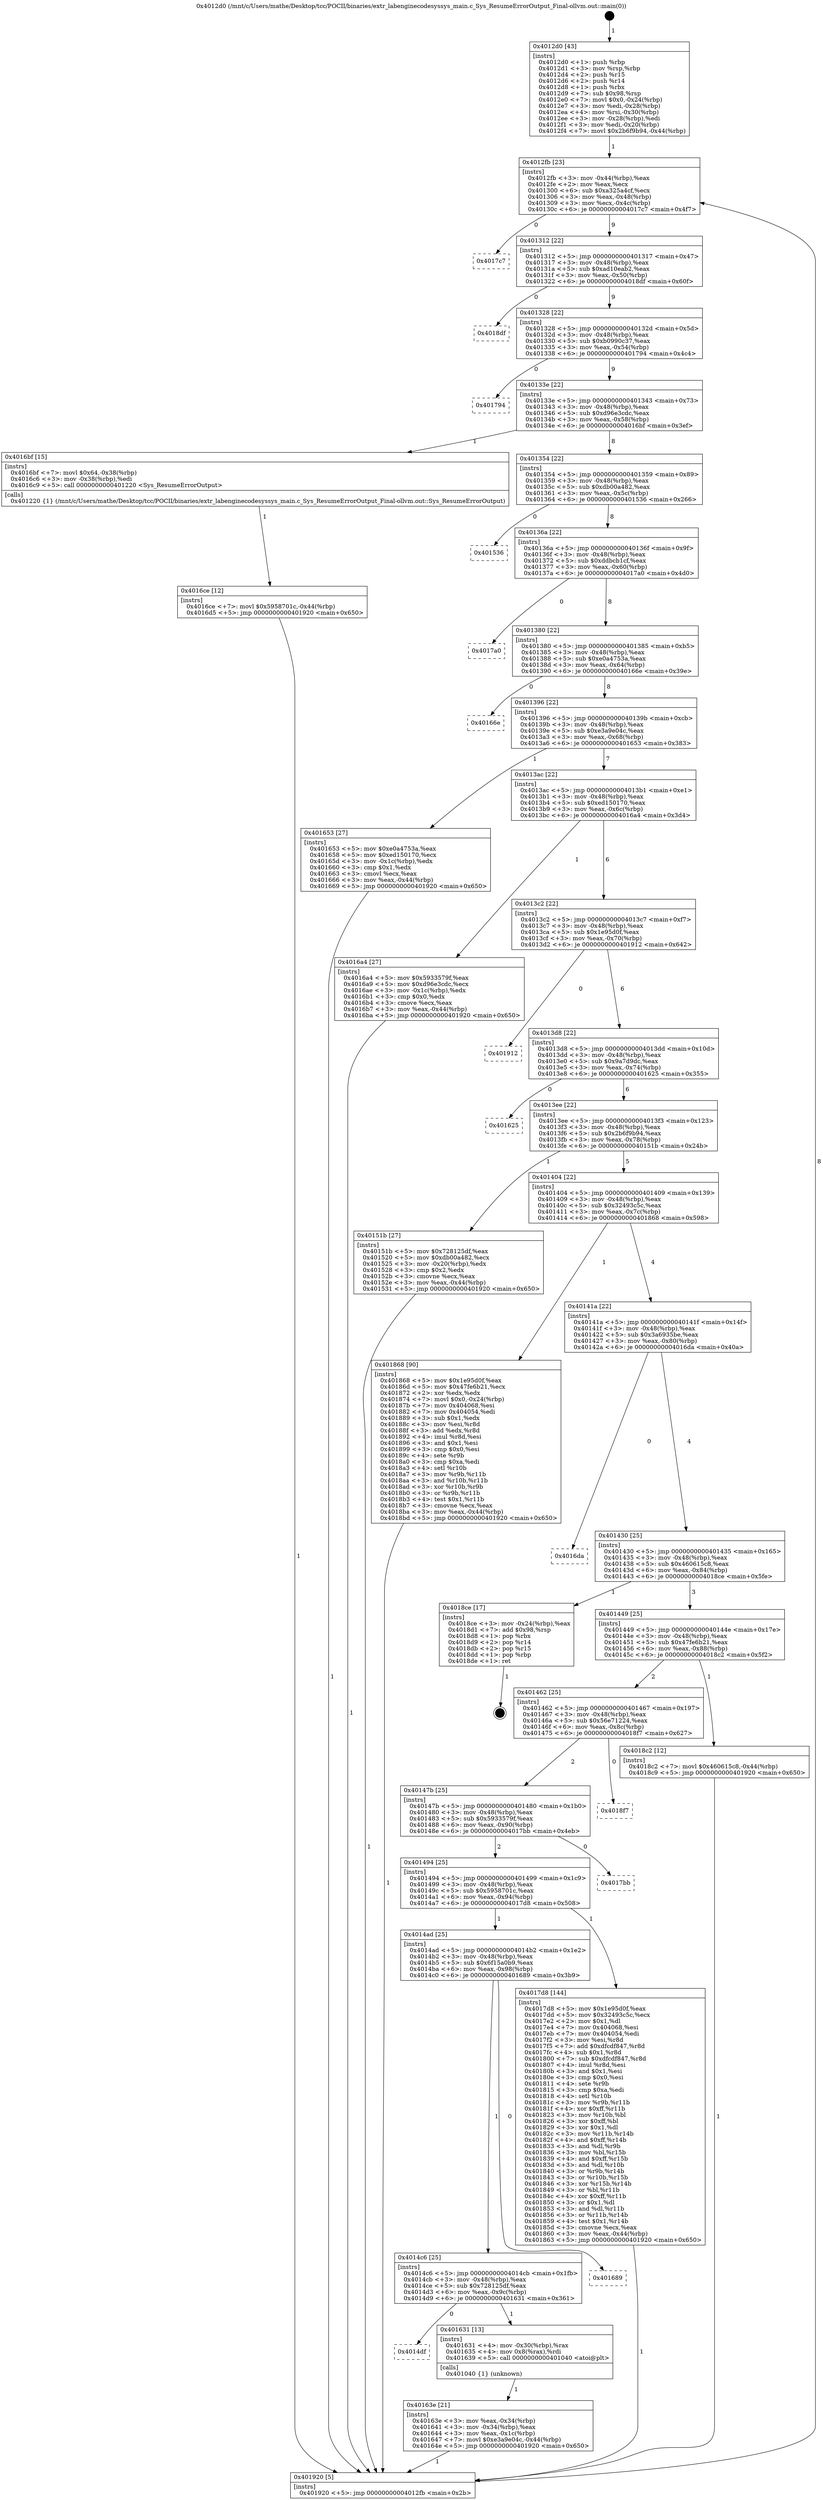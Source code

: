 digraph "0x4012d0" {
  label = "0x4012d0 (/mnt/c/Users/mathe/Desktop/tcc/POCII/binaries/extr_labenginecodesyssys_main.c_Sys_ResumeErrorOutput_Final-ollvm.out::main(0))"
  labelloc = "t"
  node[shape=record]

  Entry [label="",width=0.3,height=0.3,shape=circle,fillcolor=black,style=filled]
  "0x4012fb" [label="{
     0x4012fb [23]\l
     | [instrs]\l
     &nbsp;&nbsp;0x4012fb \<+3\>: mov -0x44(%rbp),%eax\l
     &nbsp;&nbsp;0x4012fe \<+2\>: mov %eax,%ecx\l
     &nbsp;&nbsp;0x401300 \<+6\>: sub $0xa325a4cf,%ecx\l
     &nbsp;&nbsp;0x401306 \<+3\>: mov %eax,-0x48(%rbp)\l
     &nbsp;&nbsp;0x401309 \<+3\>: mov %ecx,-0x4c(%rbp)\l
     &nbsp;&nbsp;0x40130c \<+6\>: je 00000000004017c7 \<main+0x4f7\>\l
  }"]
  "0x4017c7" [label="{
     0x4017c7\l
  }", style=dashed]
  "0x401312" [label="{
     0x401312 [22]\l
     | [instrs]\l
     &nbsp;&nbsp;0x401312 \<+5\>: jmp 0000000000401317 \<main+0x47\>\l
     &nbsp;&nbsp;0x401317 \<+3\>: mov -0x48(%rbp),%eax\l
     &nbsp;&nbsp;0x40131a \<+5\>: sub $0xad10eab2,%eax\l
     &nbsp;&nbsp;0x40131f \<+3\>: mov %eax,-0x50(%rbp)\l
     &nbsp;&nbsp;0x401322 \<+6\>: je 00000000004018df \<main+0x60f\>\l
  }"]
  Exit [label="",width=0.3,height=0.3,shape=circle,fillcolor=black,style=filled,peripheries=2]
  "0x4018df" [label="{
     0x4018df\l
  }", style=dashed]
  "0x401328" [label="{
     0x401328 [22]\l
     | [instrs]\l
     &nbsp;&nbsp;0x401328 \<+5\>: jmp 000000000040132d \<main+0x5d\>\l
     &nbsp;&nbsp;0x40132d \<+3\>: mov -0x48(%rbp),%eax\l
     &nbsp;&nbsp;0x401330 \<+5\>: sub $0xb0990c37,%eax\l
     &nbsp;&nbsp;0x401335 \<+3\>: mov %eax,-0x54(%rbp)\l
     &nbsp;&nbsp;0x401338 \<+6\>: je 0000000000401794 \<main+0x4c4\>\l
  }"]
  "0x4016ce" [label="{
     0x4016ce [12]\l
     | [instrs]\l
     &nbsp;&nbsp;0x4016ce \<+7\>: movl $0x5958701c,-0x44(%rbp)\l
     &nbsp;&nbsp;0x4016d5 \<+5\>: jmp 0000000000401920 \<main+0x650\>\l
  }"]
  "0x401794" [label="{
     0x401794\l
  }", style=dashed]
  "0x40133e" [label="{
     0x40133e [22]\l
     | [instrs]\l
     &nbsp;&nbsp;0x40133e \<+5\>: jmp 0000000000401343 \<main+0x73\>\l
     &nbsp;&nbsp;0x401343 \<+3\>: mov -0x48(%rbp),%eax\l
     &nbsp;&nbsp;0x401346 \<+5\>: sub $0xd96e3cdc,%eax\l
     &nbsp;&nbsp;0x40134b \<+3\>: mov %eax,-0x58(%rbp)\l
     &nbsp;&nbsp;0x40134e \<+6\>: je 00000000004016bf \<main+0x3ef\>\l
  }"]
  "0x40163e" [label="{
     0x40163e [21]\l
     | [instrs]\l
     &nbsp;&nbsp;0x40163e \<+3\>: mov %eax,-0x34(%rbp)\l
     &nbsp;&nbsp;0x401641 \<+3\>: mov -0x34(%rbp),%eax\l
     &nbsp;&nbsp;0x401644 \<+3\>: mov %eax,-0x1c(%rbp)\l
     &nbsp;&nbsp;0x401647 \<+7\>: movl $0xe3a9e04c,-0x44(%rbp)\l
     &nbsp;&nbsp;0x40164e \<+5\>: jmp 0000000000401920 \<main+0x650\>\l
  }"]
  "0x4016bf" [label="{
     0x4016bf [15]\l
     | [instrs]\l
     &nbsp;&nbsp;0x4016bf \<+7\>: movl $0x64,-0x38(%rbp)\l
     &nbsp;&nbsp;0x4016c6 \<+3\>: mov -0x38(%rbp),%edi\l
     &nbsp;&nbsp;0x4016c9 \<+5\>: call 0000000000401220 \<Sys_ResumeErrorOutput\>\l
     | [calls]\l
     &nbsp;&nbsp;0x401220 \{1\} (/mnt/c/Users/mathe/Desktop/tcc/POCII/binaries/extr_labenginecodesyssys_main.c_Sys_ResumeErrorOutput_Final-ollvm.out::Sys_ResumeErrorOutput)\l
  }"]
  "0x401354" [label="{
     0x401354 [22]\l
     | [instrs]\l
     &nbsp;&nbsp;0x401354 \<+5\>: jmp 0000000000401359 \<main+0x89\>\l
     &nbsp;&nbsp;0x401359 \<+3\>: mov -0x48(%rbp),%eax\l
     &nbsp;&nbsp;0x40135c \<+5\>: sub $0xdb00a482,%eax\l
     &nbsp;&nbsp;0x401361 \<+3\>: mov %eax,-0x5c(%rbp)\l
     &nbsp;&nbsp;0x401364 \<+6\>: je 0000000000401536 \<main+0x266\>\l
  }"]
  "0x4014df" [label="{
     0x4014df\l
  }", style=dashed]
  "0x401536" [label="{
     0x401536\l
  }", style=dashed]
  "0x40136a" [label="{
     0x40136a [22]\l
     | [instrs]\l
     &nbsp;&nbsp;0x40136a \<+5\>: jmp 000000000040136f \<main+0x9f\>\l
     &nbsp;&nbsp;0x40136f \<+3\>: mov -0x48(%rbp),%eax\l
     &nbsp;&nbsp;0x401372 \<+5\>: sub $0xddbcb1cf,%eax\l
     &nbsp;&nbsp;0x401377 \<+3\>: mov %eax,-0x60(%rbp)\l
     &nbsp;&nbsp;0x40137a \<+6\>: je 00000000004017a0 \<main+0x4d0\>\l
  }"]
  "0x401631" [label="{
     0x401631 [13]\l
     | [instrs]\l
     &nbsp;&nbsp;0x401631 \<+4\>: mov -0x30(%rbp),%rax\l
     &nbsp;&nbsp;0x401635 \<+4\>: mov 0x8(%rax),%rdi\l
     &nbsp;&nbsp;0x401639 \<+5\>: call 0000000000401040 \<atoi@plt\>\l
     | [calls]\l
     &nbsp;&nbsp;0x401040 \{1\} (unknown)\l
  }"]
  "0x4017a0" [label="{
     0x4017a0\l
  }", style=dashed]
  "0x401380" [label="{
     0x401380 [22]\l
     | [instrs]\l
     &nbsp;&nbsp;0x401380 \<+5\>: jmp 0000000000401385 \<main+0xb5\>\l
     &nbsp;&nbsp;0x401385 \<+3\>: mov -0x48(%rbp),%eax\l
     &nbsp;&nbsp;0x401388 \<+5\>: sub $0xe0a4753a,%eax\l
     &nbsp;&nbsp;0x40138d \<+3\>: mov %eax,-0x64(%rbp)\l
     &nbsp;&nbsp;0x401390 \<+6\>: je 000000000040166e \<main+0x39e\>\l
  }"]
  "0x4014c6" [label="{
     0x4014c6 [25]\l
     | [instrs]\l
     &nbsp;&nbsp;0x4014c6 \<+5\>: jmp 00000000004014cb \<main+0x1fb\>\l
     &nbsp;&nbsp;0x4014cb \<+3\>: mov -0x48(%rbp),%eax\l
     &nbsp;&nbsp;0x4014ce \<+5\>: sub $0x728125df,%eax\l
     &nbsp;&nbsp;0x4014d3 \<+6\>: mov %eax,-0x9c(%rbp)\l
     &nbsp;&nbsp;0x4014d9 \<+6\>: je 0000000000401631 \<main+0x361\>\l
  }"]
  "0x40166e" [label="{
     0x40166e\l
  }", style=dashed]
  "0x401396" [label="{
     0x401396 [22]\l
     | [instrs]\l
     &nbsp;&nbsp;0x401396 \<+5\>: jmp 000000000040139b \<main+0xcb\>\l
     &nbsp;&nbsp;0x40139b \<+3\>: mov -0x48(%rbp),%eax\l
     &nbsp;&nbsp;0x40139e \<+5\>: sub $0xe3a9e04c,%eax\l
     &nbsp;&nbsp;0x4013a3 \<+3\>: mov %eax,-0x68(%rbp)\l
     &nbsp;&nbsp;0x4013a6 \<+6\>: je 0000000000401653 \<main+0x383\>\l
  }"]
  "0x401689" [label="{
     0x401689\l
  }", style=dashed]
  "0x401653" [label="{
     0x401653 [27]\l
     | [instrs]\l
     &nbsp;&nbsp;0x401653 \<+5\>: mov $0xe0a4753a,%eax\l
     &nbsp;&nbsp;0x401658 \<+5\>: mov $0xed150170,%ecx\l
     &nbsp;&nbsp;0x40165d \<+3\>: mov -0x1c(%rbp),%edx\l
     &nbsp;&nbsp;0x401660 \<+3\>: cmp $0x1,%edx\l
     &nbsp;&nbsp;0x401663 \<+3\>: cmovl %ecx,%eax\l
     &nbsp;&nbsp;0x401666 \<+3\>: mov %eax,-0x44(%rbp)\l
     &nbsp;&nbsp;0x401669 \<+5\>: jmp 0000000000401920 \<main+0x650\>\l
  }"]
  "0x4013ac" [label="{
     0x4013ac [22]\l
     | [instrs]\l
     &nbsp;&nbsp;0x4013ac \<+5\>: jmp 00000000004013b1 \<main+0xe1\>\l
     &nbsp;&nbsp;0x4013b1 \<+3\>: mov -0x48(%rbp),%eax\l
     &nbsp;&nbsp;0x4013b4 \<+5\>: sub $0xed150170,%eax\l
     &nbsp;&nbsp;0x4013b9 \<+3\>: mov %eax,-0x6c(%rbp)\l
     &nbsp;&nbsp;0x4013bc \<+6\>: je 00000000004016a4 \<main+0x3d4\>\l
  }"]
  "0x4014ad" [label="{
     0x4014ad [25]\l
     | [instrs]\l
     &nbsp;&nbsp;0x4014ad \<+5\>: jmp 00000000004014b2 \<main+0x1e2\>\l
     &nbsp;&nbsp;0x4014b2 \<+3\>: mov -0x48(%rbp),%eax\l
     &nbsp;&nbsp;0x4014b5 \<+5\>: sub $0x6f15a0b9,%eax\l
     &nbsp;&nbsp;0x4014ba \<+6\>: mov %eax,-0x98(%rbp)\l
     &nbsp;&nbsp;0x4014c0 \<+6\>: je 0000000000401689 \<main+0x3b9\>\l
  }"]
  "0x4016a4" [label="{
     0x4016a4 [27]\l
     | [instrs]\l
     &nbsp;&nbsp;0x4016a4 \<+5\>: mov $0x5933579f,%eax\l
     &nbsp;&nbsp;0x4016a9 \<+5\>: mov $0xd96e3cdc,%ecx\l
     &nbsp;&nbsp;0x4016ae \<+3\>: mov -0x1c(%rbp),%edx\l
     &nbsp;&nbsp;0x4016b1 \<+3\>: cmp $0x0,%edx\l
     &nbsp;&nbsp;0x4016b4 \<+3\>: cmove %ecx,%eax\l
     &nbsp;&nbsp;0x4016b7 \<+3\>: mov %eax,-0x44(%rbp)\l
     &nbsp;&nbsp;0x4016ba \<+5\>: jmp 0000000000401920 \<main+0x650\>\l
  }"]
  "0x4013c2" [label="{
     0x4013c2 [22]\l
     | [instrs]\l
     &nbsp;&nbsp;0x4013c2 \<+5\>: jmp 00000000004013c7 \<main+0xf7\>\l
     &nbsp;&nbsp;0x4013c7 \<+3\>: mov -0x48(%rbp),%eax\l
     &nbsp;&nbsp;0x4013ca \<+5\>: sub $0x1e95d0f,%eax\l
     &nbsp;&nbsp;0x4013cf \<+3\>: mov %eax,-0x70(%rbp)\l
     &nbsp;&nbsp;0x4013d2 \<+6\>: je 0000000000401912 \<main+0x642\>\l
  }"]
  "0x4017d8" [label="{
     0x4017d8 [144]\l
     | [instrs]\l
     &nbsp;&nbsp;0x4017d8 \<+5\>: mov $0x1e95d0f,%eax\l
     &nbsp;&nbsp;0x4017dd \<+5\>: mov $0x32493c5c,%ecx\l
     &nbsp;&nbsp;0x4017e2 \<+2\>: mov $0x1,%dl\l
     &nbsp;&nbsp;0x4017e4 \<+7\>: mov 0x404068,%esi\l
     &nbsp;&nbsp;0x4017eb \<+7\>: mov 0x404054,%edi\l
     &nbsp;&nbsp;0x4017f2 \<+3\>: mov %esi,%r8d\l
     &nbsp;&nbsp;0x4017f5 \<+7\>: add $0xdfcdf847,%r8d\l
     &nbsp;&nbsp;0x4017fc \<+4\>: sub $0x1,%r8d\l
     &nbsp;&nbsp;0x401800 \<+7\>: sub $0xdfcdf847,%r8d\l
     &nbsp;&nbsp;0x401807 \<+4\>: imul %r8d,%esi\l
     &nbsp;&nbsp;0x40180b \<+3\>: and $0x1,%esi\l
     &nbsp;&nbsp;0x40180e \<+3\>: cmp $0x0,%esi\l
     &nbsp;&nbsp;0x401811 \<+4\>: sete %r9b\l
     &nbsp;&nbsp;0x401815 \<+3\>: cmp $0xa,%edi\l
     &nbsp;&nbsp;0x401818 \<+4\>: setl %r10b\l
     &nbsp;&nbsp;0x40181c \<+3\>: mov %r9b,%r11b\l
     &nbsp;&nbsp;0x40181f \<+4\>: xor $0xff,%r11b\l
     &nbsp;&nbsp;0x401823 \<+3\>: mov %r10b,%bl\l
     &nbsp;&nbsp;0x401826 \<+3\>: xor $0xff,%bl\l
     &nbsp;&nbsp;0x401829 \<+3\>: xor $0x1,%dl\l
     &nbsp;&nbsp;0x40182c \<+3\>: mov %r11b,%r14b\l
     &nbsp;&nbsp;0x40182f \<+4\>: and $0xff,%r14b\l
     &nbsp;&nbsp;0x401833 \<+3\>: and %dl,%r9b\l
     &nbsp;&nbsp;0x401836 \<+3\>: mov %bl,%r15b\l
     &nbsp;&nbsp;0x401839 \<+4\>: and $0xff,%r15b\l
     &nbsp;&nbsp;0x40183d \<+3\>: and %dl,%r10b\l
     &nbsp;&nbsp;0x401840 \<+3\>: or %r9b,%r14b\l
     &nbsp;&nbsp;0x401843 \<+3\>: or %r10b,%r15b\l
     &nbsp;&nbsp;0x401846 \<+3\>: xor %r15b,%r14b\l
     &nbsp;&nbsp;0x401849 \<+3\>: or %bl,%r11b\l
     &nbsp;&nbsp;0x40184c \<+4\>: xor $0xff,%r11b\l
     &nbsp;&nbsp;0x401850 \<+3\>: or $0x1,%dl\l
     &nbsp;&nbsp;0x401853 \<+3\>: and %dl,%r11b\l
     &nbsp;&nbsp;0x401856 \<+3\>: or %r11b,%r14b\l
     &nbsp;&nbsp;0x401859 \<+4\>: test $0x1,%r14b\l
     &nbsp;&nbsp;0x40185d \<+3\>: cmovne %ecx,%eax\l
     &nbsp;&nbsp;0x401860 \<+3\>: mov %eax,-0x44(%rbp)\l
     &nbsp;&nbsp;0x401863 \<+5\>: jmp 0000000000401920 \<main+0x650\>\l
  }"]
  "0x401912" [label="{
     0x401912\l
  }", style=dashed]
  "0x4013d8" [label="{
     0x4013d8 [22]\l
     | [instrs]\l
     &nbsp;&nbsp;0x4013d8 \<+5\>: jmp 00000000004013dd \<main+0x10d\>\l
     &nbsp;&nbsp;0x4013dd \<+3\>: mov -0x48(%rbp),%eax\l
     &nbsp;&nbsp;0x4013e0 \<+5\>: sub $0x9a7d9dc,%eax\l
     &nbsp;&nbsp;0x4013e5 \<+3\>: mov %eax,-0x74(%rbp)\l
     &nbsp;&nbsp;0x4013e8 \<+6\>: je 0000000000401625 \<main+0x355\>\l
  }"]
  "0x401494" [label="{
     0x401494 [25]\l
     | [instrs]\l
     &nbsp;&nbsp;0x401494 \<+5\>: jmp 0000000000401499 \<main+0x1c9\>\l
     &nbsp;&nbsp;0x401499 \<+3\>: mov -0x48(%rbp),%eax\l
     &nbsp;&nbsp;0x40149c \<+5\>: sub $0x5958701c,%eax\l
     &nbsp;&nbsp;0x4014a1 \<+6\>: mov %eax,-0x94(%rbp)\l
     &nbsp;&nbsp;0x4014a7 \<+6\>: je 00000000004017d8 \<main+0x508\>\l
  }"]
  "0x401625" [label="{
     0x401625\l
  }", style=dashed]
  "0x4013ee" [label="{
     0x4013ee [22]\l
     | [instrs]\l
     &nbsp;&nbsp;0x4013ee \<+5\>: jmp 00000000004013f3 \<main+0x123\>\l
     &nbsp;&nbsp;0x4013f3 \<+3\>: mov -0x48(%rbp),%eax\l
     &nbsp;&nbsp;0x4013f6 \<+5\>: sub $0x2b6f9b94,%eax\l
     &nbsp;&nbsp;0x4013fb \<+3\>: mov %eax,-0x78(%rbp)\l
     &nbsp;&nbsp;0x4013fe \<+6\>: je 000000000040151b \<main+0x24b\>\l
  }"]
  "0x4017bb" [label="{
     0x4017bb\l
  }", style=dashed]
  "0x40151b" [label="{
     0x40151b [27]\l
     | [instrs]\l
     &nbsp;&nbsp;0x40151b \<+5\>: mov $0x728125df,%eax\l
     &nbsp;&nbsp;0x401520 \<+5\>: mov $0xdb00a482,%ecx\l
     &nbsp;&nbsp;0x401525 \<+3\>: mov -0x20(%rbp),%edx\l
     &nbsp;&nbsp;0x401528 \<+3\>: cmp $0x2,%edx\l
     &nbsp;&nbsp;0x40152b \<+3\>: cmovne %ecx,%eax\l
     &nbsp;&nbsp;0x40152e \<+3\>: mov %eax,-0x44(%rbp)\l
     &nbsp;&nbsp;0x401531 \<+5\>: jmp 0000000000401920 \<main+0x650\>\l
  }"]
  "0x401404" [label="{
     0x401404 [22]\l
     | [instrs]\l
     &nbsp;&nbsp;0x401404 \<+5\>: jmp 0000000000401409 \<main+0x139\>\l
     &nbsp;&nbsp;0x401409 \<+3\>: mov -0x48(%rbp),%eax\l
     &nbsp;&nbsp;0x40140c \<+5\>: sub $0x32493c5c,%eax\l
     &nbsp;&nbsp;0x401411 \<+3\>: mov %eax,-0x7c(%rbp)\l
     &nbsp;&nbsp;0x401414 \<+6\>: je 0000000000401868 \<main+0x598\>\l
  }"]
  "0x401920" [label="{
     0x401920 [5]\l
     | [instrs]\l
     &nbsp;&nbsp;0x401920 \<+5\>: jmp 00000000004012fb \<main+0x2b\>\l
  }"]
  "0x4012d0" [label="{
     0x4012d0 [43]\l
     | [instrs]\l
     &nbsp;&nbsp;0x4012d0 \<+1\>: push %rbp\l
     &nbsp;&nbsp;0x4012d1 \<+3\>: mov %rsp,%rbp\l
     &nbsp;&nbsp;0x4012d4 \<+2\>: push %r15\l
     &nbsp;&nbsp;0x4012d6 \<+2\>: push %r14\l
     &nbsp;&nbsp;0x4012d8 \<+1\>: push %rbx\l
     &nbsp;&nbsp;0x4012d9 \<+7\>: sub $0x98,%rsp\l
     &nbsp;&nbsp;0x4012e0 \<+7\>: movl $0x0,-0x24(%rbp)\l
     &nbsp;&nbsp;0x4012e7 \<+3\>: mov %edi,-0x28(%rbp)\l
     &nbsp;&nbsp;0x4012ea \<+4\>: mov %rsi,-0x30(%rbp)\l
     &nbsp;&nbsp;0x4012ee \<+3\>: mov -0x28(%rbp),%edi\l
     &nbsp;&nbsp;0x4012f1 \<+3\>: mov %edi,-0x20(%rbp)\l
     &nbsp;&nbsp;0x4012f4 \<+7\>: movl $0x2b6f9b94,-0x44(%rbp)\l
  }"]
  "0x40147b" [label="{
     0x40147b [25]\l
     | [instrs]\l
     &nbsp;&nbsp;0x40147b \<+5\>: jmp 0000000000401480 \<main+0x1b0\>\l
     &nbsp;&nbsp;0x401480 \<+3\>: mov -0x48(%rbp),%eax\l
     &nbsp;&nbsp;0x401483 \<+5\>: sub $0x5933579f,%eax\l
     &nbsp;&nbsp;0x401488 \<+6\>: mov %eax,-0x90(%rbp)\l
     &nbsp;&nbsp;0x40148e \<+6\>: je 00000000004017bb \<main+0x4eb\>\l
  }"]
  "0x401868" [label="{
     0x401868 [90]\l
     | [instrs]\l
     &nbsp;&nbsp;0x401868 \<+5\>: mov $0x1e95d0f,%eax\l
     &nbsp;&nbsp;0x40186d \<+5\>: mov $0x47fe6b21,%ecx\l
     &nbsp;&nbsp;0x401872 \<+2\>: xor %edx,%edx\l
     &nbsp;&nbsp;0x401874 \<+7\>: movl $0x0,-0x24(%rbp)\l
     &nbsp;&nbsp;0x40187b \<+7\>: mov 0x404068,%esi\l
     &nbsp;&nbsp;0x401882 \<+7\>: mov 0x404054,%edi\l
     &nbsp;&nbsp;0x401889 \<+3\>: sub $0x1,%edx\l
     &nbsp;&nbsp;0x40188c \<+3\>: mov %esi,%r8d\l
     &nbsp;&nbsp;0x40188f \<+3\>: add %edx,%r8d\l
     &nbsp;&nbsp;0x401892 \<+4\>: imul %r8d,%esi\l
     &nbsp;&nbsp;0x401896 \<+3\>: and $0x1,%esi\l
     &nbsp;&nbsp;0x401899 \<+3\>: cmp $0x0,%esi\l
     &nbsp;&nbsp;0x40189c \<+4\>: sete %r9b\l
     &nbsp;&nbsp;0x4018a0 \<+3\>: cmp $0xa,%edi\l
     &nbsp;&nbsp;0x4018a3 \<+4\>: setl %r10b\l
     &nbsp;&nbsp;0x4018a7 \<+3\>: mov %r9b,%r11b\l
     &nbsp;&nbsp;0x4018aa \<+3\>: and %r10b,%r11b\l
     &nbsp;&nbsp;0x4018ad \<+3\>: xor %r10b,%r9b\l
     &nbsp;&nbsp;0x4018b0 \<+3\>: or %r9b,%r11b\l
     &nbsp;&nbsp;0x4018b3 \<+4\>: test $0x1,%r11b\l
     &nbsp;&nbsp;0x4018b7 \<+3\>: cmovne %ecx,%eax\l
     &nbsp;&nbsp;0x4018ba \<+3\>: mov %eax,-0x44(%rbp)\l
     &nbsp;&nbsp;0x4018bd \<+5\>: jmp 0000000000401920 \<main+0x650\>\l
  }"]
  "0x40141a" [label="{
     0x40141a [22]\l
     | [instrs]\l
     &nbsp;&nbsp;0x40141a \<+5\>: jmp 000000000040141f \<main+0x14f\>\l
     &nbsp;&nbsp;0x40141f \<+3\>: mov -0x48(%rbp),%eax\l
     &nbsp;&nbsp;0x401422 \<+5\>: sub $0x3a6935be,%eax\l
     &nbsp;&nbsp;0x401427 \<+3\>: mov %eax,-0x80(%rbp)\l
     &nbsp;&nbsp;0x40142a \<+6\>: je 00000000004016da \<main+0x40a\>\l
  }"]
  "0x4018f7" [label="{
     0x4018f7\l
  }", style=dashed]
  "0x4016da" [label="{
     0x4016da\l
  }", style=dashed]
  "0x401430" [label="{
     0x401430 [25]\l
     | [instrs]\l
     &nbsp;&nbsp;0x401430 \<+5\>: jmp 0000000000401435 \<main+0x165\>\l
     &nbsp;&nbsp;0x401435 \<+3\>: mov -0x48(%rbp),%eax\l
     &nbsp;&nbsp;0x401438 \<+5\>: sub $0x460615c8,%eax\l
     &nbsp;&nbsp;0x40143d \<+6\>: mov %eax,-0x84(%rbp)\l
     &nbsp;&nbsp;0x401443 \<+6\>: je 00000000004018ce \<main+0x5fe\>\l
  }"]
  "0x401462" [label="{
     0x401462 [25]\l
     | [instrs]\l
     &nbsp;&nbsp;0x401462 \<+5\>: jmp 0000000000401467 \<main+0x197\>\l
     &nbsp;&nbsp;0x401467 \<+3\>: mov -0x48(%rbp),%eax\l
     &nbsp;&nbsp;0x40146a \<+5\>: sub $0x56e71224,%eax\l
     &nbsp;&nbsp;0x40146f \<+6\>: mov %eax,-0x8c(%rbp)\l
     &nbsp;&nbsp;0x401475 \<+6\>: je 00000000004018f7 \<main+0x627\>\l
  }"]
  "0x4018ce" [label="{
     0x4018ce [17]\l
     | [instrs]\l
     &nbsp;&nbsp;0x4018ce \<+3\>: mov -0x24(%rbp),%eax\l
     &nbsp;&nbsp;0x4018d1 \<+7\>: add $0x98,%rsp\l
     &nbsp;&nbsp;0x4018d8 \<+1\>: pop %rbx\l
     &nbsp;&nbsp;0x4018d9 \<+2\>: pop %r14\l
     &nbsp;&nbsp;0x4018db \<+2\>: pop %r15\l
     &nbsp;&nbsp;0x4018dd \<+1\>: pop %rbp\l
     &nbsp;&nbsp;0x4018de \<+1\>: ret\l
  }"]
  "0x401449" [label="{
     0x401449 [25]\l
     | [instrs]\l
     &nbsp;&nbsp;0x401449 \<+5\>: jmp 000000000040144e \<main+0x17e\>\l
     &nbsp;&nbsp;0x40144e \<+3\>: mov -0x48(%rbp),%eax\l
     &nbsp;&nbsp;0x401451 \<+5\>: sub $0x47fe6b21,%eax\l
     &nbsp;&nbsp;0x401456 \<+6\>: mov %eax,-0x88(%rbp)\l
     &nbsp;&nbsp;0x40145c \<+6\>: je 00000000004018c2 \<main+0x5f2\>\l
  }"]
  "0x4018c2" [label="{
     0x4018c2 [12]\l
     | [instrs]\l
     &nbsp;&nbsp;0x4018c2 \<+7\>: movl $0x460615c8,-0x44(%rbp)\l
     &nbsp;&nbsp;0x4018c9 \<+5\>: jmp 0000000000401920 \<main+0x650\>\l
  }"]
  Entry -> "0x4012d0" [label=" 1"]
  "0x4012fb" -> "0x4017c7" [label=" 0"]
  "0x4012fb" -> "0x401312" [label=" 9"]
  "0x4018ce" -> Exit [label=" 1"]
  "0x401312" -> "0x4018df" [label=" 0"]
  "0x401312" -> "0x401328" [label=" 9"]
  "0x4018c2" -> "0x401920" [label=" 1"]
  "0x401328" -> "0x401794" [label=" 0"]
  "0x401328" -> "0x40133e" [label=" 9"]
  "0x401868" -> "0x401920" [label=" 1"]
  "0x40133e" -> "0x4016bf" [label=" 1"]
  "0x40133e" -> "0x401354" [label=" 8"]
  "0x4017d8" -> "0x401920" [label=" 1"]
  "0x401354" -> "0x401536" [label=" 0"]
  "0x401354" -> "0x40136a" [label=" 8"]
  "0x4016ce" -> "0x401920" [label=" 1"]
  "0x40136a" -> "0x4017a0" [label=" 0"]
  "0x40136a" -> "0x401380" [label=" 8"]
  "0x4016bf" -> "0x4016ce" [label=" 1"]
  "0x401380" -> "0x40166e" [label=" 0"]
  "0x401380" -> "0x401396" [label=" 8"]
  "0x401653" -> "0x401920" [label=" 1"]
  "0x401396" -> "0x401653" [label=" 1"]
  "0x401396" -> "0x4013ac" [label=" 7"]
  "0x40163e" -> "0x401920" [label=" 1"]
  "0x4013ac" -> "0x4016a4" [label=" 1"]
  "0x4013ac" -> "0x4013c2" [label=" 6"]
  "0x4014c6" -> "0x4014df" [label=" 0"]
  "0x4013c2" -> "0x401912" [label=" 0"]
  "0x4013c2" -> "0x4013d8" [label=" 6"]
  "0x4014c6" -> "0x401631" [label=" 1"]
  "0x4013d8" -> "0x401625" [label=" 0"]
  "0x4013d8" -> "0x4013ee" [label=" 6"]
  "0x4014ad" -> "0x4014c6" [label=" 1"]
  "0x4013ee" -> "0x40151b" [label=" 1"]
  "0x4013ee" -> "0x401404" [label=" 5"]
  "0x40151b" -> "0x401920" [label=" 1"]
  "0x4012d0" -> "0x4012fb" [label=" 1"]
  "0x401920" -> "0x4012fb" [label=" 8"]
  "0x4014ad" -> "0x401689" [label=" 0"]
  "0x401404" -> "0x401868" [label=" 1"]
  "0x401404" -> "0x40141a" [label=" 4"]
  "0x401494" -> "0x4014ad" [label=" 1"]
  "0x40141a" -> "0x4016da" [label=" 0"]
  "0x40141a" -> "0x401430" [label=" 4"]
  "0x401494" -> "0x4017d8" [label=" 1"]
  "0x401430" -> "0x4018ce" [label=" 1"]
  "0x401430" -> "0x401449" [label=" 3"]
  "0x40147b" -> "0x401494" [label=" 2"]
  "0x401449" -> "0x4018c2" [label=" 1"]
  "0x401449" -> "0x401462" [label=" 2"]
  "0x4016a4" -> "0x401920" [label=" 1"]
  "0x401462" -> "0x4018f7" [label=" 0"]
  "0x401462" -> "0x40147b" [label=" 2"]
  "0x401631" -> "0x40163e" [label=" 1"]
  "0x40147b" -> "0x4017bb" [label=" 0"]
}
